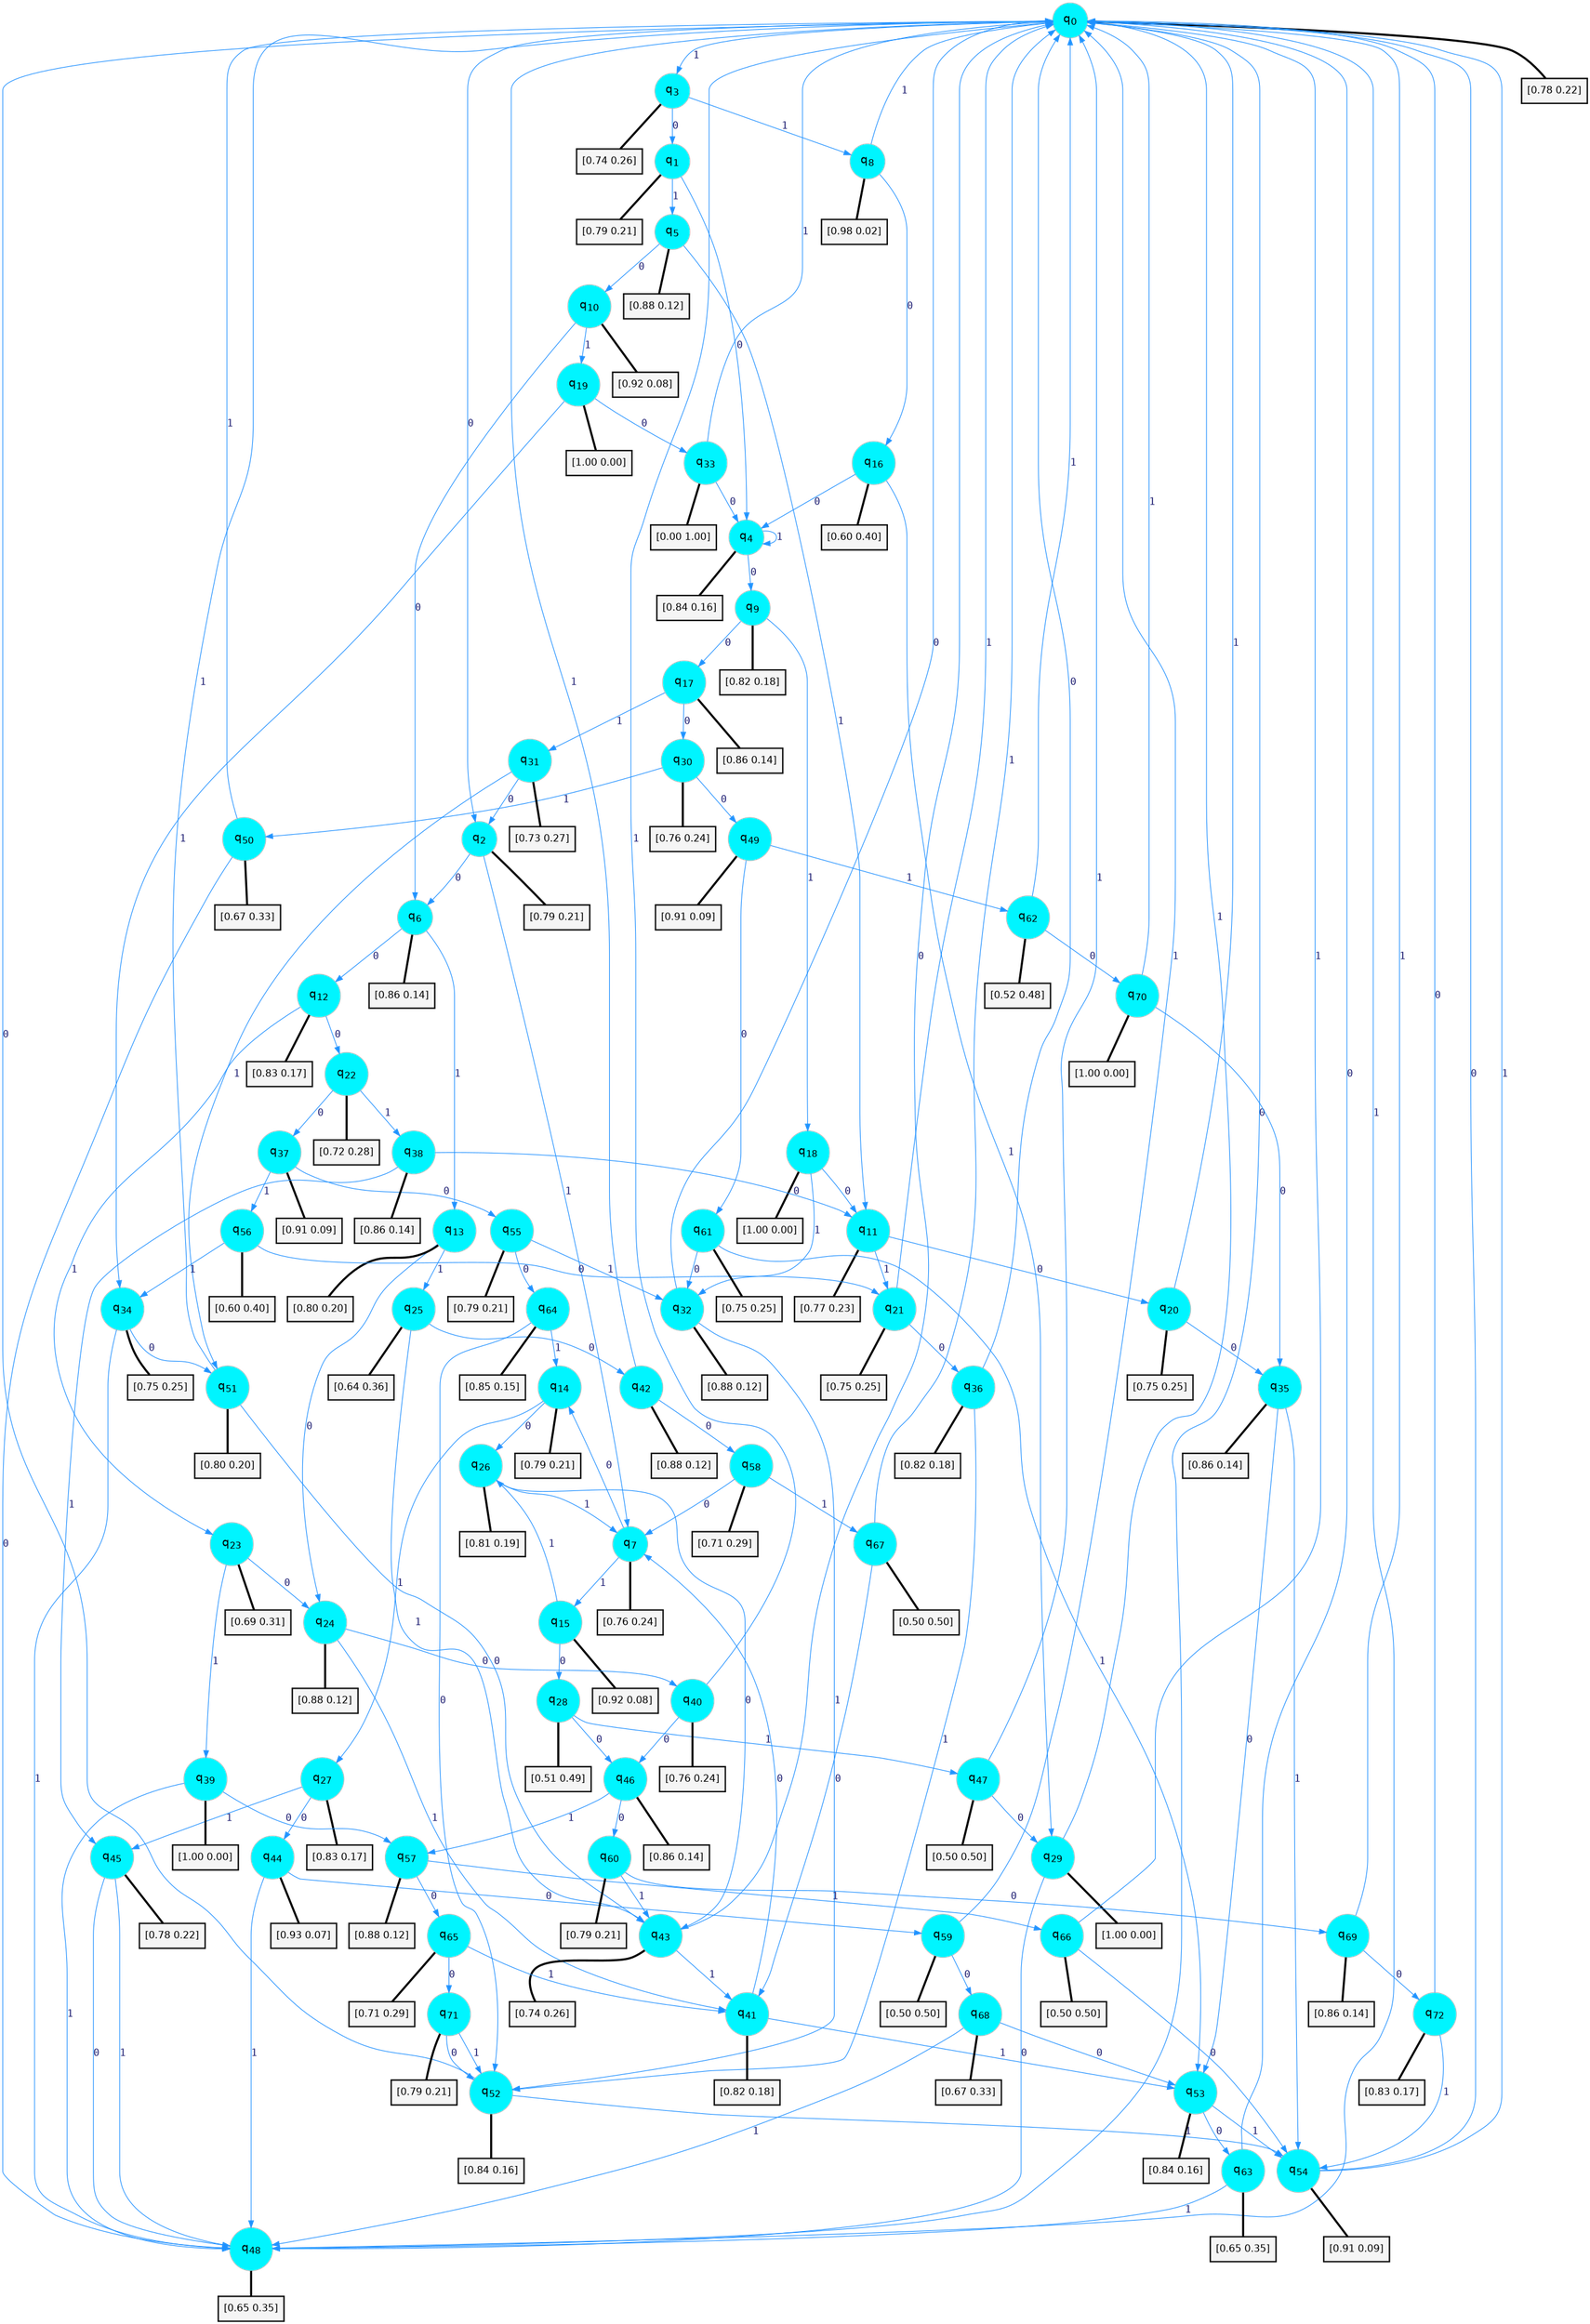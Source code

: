 digraph G {
graph [
bgcolor=transparent, dpi=300, rankdir=TD, size="40,25"];
node [
color=gray, fillcolor=turquoise1, fontcolor=black, fontname=Helvetica, fontsize=16, fontweight=bold, shape=circle, style=filled];
edge [
arrowsize=1, color=dodgerblue1, fontcolor=midnightblue, fontname=courier, fontweight=bold, penwidth=1, style=solid, weight=20];
0[label=<q<SUB>0</SUB>>];
1[label=<q<SUB>1</SUB>>];
2[label=<q<SUB>2</SUB>>];
3[label=<q<SUB>3</SUB>>];
4[label=<q<SUB>4</SUB>>];
5[label=<q<SUB>5</SUB>>];
6[label=<q<SUB>6</SUB>>];
7[label=<q<SUB>7</SUB>>];
8[label=<q<SUB>8</SUB>>];
9[label=<q<SUB>9</SUB>>];
10[label=<q<SUB>10</SUB>>];
11[label=<q<SUB>11</SUB>>];
12[label=<q<SUB>12</SUB>>];
13[label=<q<SUB>13</SUB>>];
14[label=<q<SUB>14</SUB>>];
15[label=<q<SUB>15</SUB>>];
16[label=<q<SUB>16</SUB>>];
17[label=<q<SUB>17</SUB>>];
18[label=<q<SUB>18</SUB>>];
19[label=<q<SUB>19</SUB>>];
20[label=<q<SUB>20</SUB>>];
21[label=<q<SUB>21</SUB>>];
22[label=<q<SUB>22</SUB>>];
23[label=<q<SUB>23</SUB>>];
24[label=<q<SUB>24</SUB>>];
25[label=<q<SUB>25</SUB>>];
26[label=<q<SUB>26</SUB>>];
27[label=<q<SUB>27</SUB>>];
28[label=<q<SUB>28</SUB>>];
29[label=<q<SUB>29</SUB>>];
30[label=<q<SUB>30</SUB>>];
31[label=<q<SUB>31</SUB>>];
32[label=<q<SUB>32</SUB>>];
33[label=<q<SUB>33</SUB>>];
34[label=<q<SUB>34</SUB>>];
35[label=<q<SUB>35</SUB>>];
36[label=<q<SUB>36</SUB>>];
37[label=<q<SUB>37</SUB>>];
38[label=<q<SUB>38</SUB>>];
39[label=<q<SUB>39</SUB>>];
40[label=<q<SUB>40</SUB>>];
41[label=<q<SUB>41</SUB>>];
42[label=<q<SUB>42</SUB>>];
43[label=<q<SUB>43</SUB>>];
44[label=<q<SUB>44</SUB>>];
45[label=<q<SUB>45</SUB>>];
46[label=<q<SUB>46</SUB>>];
47[label=<q<SUB>47</SUB>>];
48[label=<q<SUB>48</SUB>>];
49[label=<q<SUB>49</SUB>>];
50[label=<q<SUB>50</SUB>>];
51[label=<q<SUB>51</SUB>>];
52[label=<q<SUB>52</SUB>>];
53[label=<q<SUB>53</SUB>>];
54[label=<q<SUB>54</SUB>>];
55[label=<q<SUB>55</SUB>>];
56[label=<q<SUB>56</SUB>>];
57[label=<q<SUB>57</SUB>>];
58[label=<q<SUB>58</SUB>>];
59[label=<q<SUB>59</SUB>>];
60[label=<q<SUB>60</SUB>>];
61[label=<q<SUB>61</SUB>>];
62[label=<q<SUB>62</SUB>>];
63[label=<q<SUB>63</SUB>>];
64[label=<q<SUB>64</SUB>>];
65[label=<q<SUB>65</SUB>>];
66[label=<q<SUB>66</SUB>>];
67[label=<q<SUB>67</SUB>>];
68[label=<q<SUB>68</SUB>>];
69[label=<q<SUB>69</SUB>>];
70[label=<q<SUB>70</SUB>>];
71[label=<q<SUB>71</SUB>>];
72[label=<q<SUB>72</SUB>>];
73[label="[0.78 0.22]", shape=box,fontcolor=black, fontname=Helvetica, fontsize=14, penwidth=2, fillcolor=whitesmoke,color=black];
74[label="[0.79 0.21]", shape=box,fontcolor=black, fontname=Helvetica, fontsize=14, penwidth=2, fillcolor=whitesmoke,color=black];
75[label="[0.79 0.21]", shape=box,fontcolor=black, fontname=Helvetica, fontsize=14, penwidth=2, fillcolor=whitesmoke,color=black];
76[label="[0.74 0.26]", shape=box,fontcolor=black, fontname=Helvetica, fontsize=14, penwidth=2, fillcolor=whitesmoke,color=black];
77[label="[0.84 0.16]", shape=box,fontcolor=black, fontname=Helvetica, fontsize=14, penwidth=2, fillcolor=whitesmoke,color=black];
78[label="[0.88 0.12]", shape=box,fontcolor=black, fontname=Helvetica, fontsize=14, penwidth=2, fillcolor=whitesmoke,color=black];
79[label="[0.86 0.14]", shape=box,fontcolor=black, fontname=Helvetica, fontsize=14, penwidth=2, fillcolor=whitesmoke,color=black];
80[label="[0.76 0.24]", shape=box,fontcolor=black, fontname=Helvetica, fontsize=14, penwidth=2, fillcolor=whitesmoke,color=black];
81[label="[0.98 0.02]", shape=box,fontcolor=black, fontname=Helvetica, fontsize=14, penwidth=2, fillcolor=whitesmoke,color=black];
82[label="[0.82 0.18]", shape=box,fontcolor=black, fontname=Helvetica, fontsize=14, penwidth=2, fillcolor=whitesmoke,color=black];
83[label="[0.92 0.08]", shape=box,fontcolor=black, fontname=Helvetica, fontsize=14, penwidth=2, fillcolor=whitesmoke,color=black];
84[label="[0.77 0.23]", shape=box,fontcolor=black, fontname=Helvetica, fontsize=14, penwidth=2, fillcolor=whitesmoke,color=black];
85[label="[0.83 0.17]", shape=box,fontcolor=black, fontname=Helvetica, fontsize=14, penwidth=2, fillcolor=whitesmoke,color=black];
86[label="[0.80 0.20]", shape=box,fontcolor=black, fontname=Helvetica, fontsize=14, penwidth=2, fillcolor=whitesmoke,color=black];
87[label="[0.79 0.21]", shape=box,fontcolor=black, fontname=Helvetica, fontsize=14, penwidth=2, fillcolor=whitesmoke,color=black];
88[label="[0.92 0.08]", shape=box,fontcolor=black, fontname=Helvetica, fontsize=14, penwidth=2, fillcolor=whitesmoke,color=black];
89[label="[0.60 0.40]", shape=box,fontcolor=black, fontname=Helvetica, fontsize=14, penwidth=2, fillcolor=whitesmoke,color=black];
90[label="[0.86 0.14]", shape=box,fontcolor=black, fontname=Helvetica, fontsize=14, penwidth=2, fillcolor=whitesmoke,color=black];
91[label="[1.00 0.00]", shape=box,fontcolor=black, fontname=Helvetica, fontsize=14, penwidth=2, fillcolor=whitesmoke,color=black];
92[label="[1.00 0.00]", shape=box,fontcolor=black, fontname=Helvetica, fontsize=14, penwidth=2, fillcolor=whitesmoke,color=black];
93[label="[0.75 0.25]", shape=box,fontcolor=black, fontname=Helvetica, fontsize=14, penwidth=2, fillcolor=whitesmoke,color=black];
94[label="[0.75 0.25]", shape=box,fontcolor=black, fontname=Helvetica, fontsize=14, penwidth=2, fillcolor=whitesmoke,color=black];
95[label="[0.72 0.28]", shape=box,fontcolor=black, fontname=Helvetica, fontsize=14, penwidth=2, fillcolor=whitesmoke,color=black];
96[label="[0.69 0.31]", shape=box,fontcolor=black, fontname=Helvetica, fontsize=14, penwidth=2, fillcolor=whitesmoke,color=black];
97[label="[0.88 0.12]", shape=box,fontcolor=black, fontname=Helvetica, fontsize=14, penwidth=2, fillcolor=whitesmoke,color=black];
98[label="[0.64 0.36]", shape=box,fontcolor=black, fontname=Helvetica, fontsize=14, penwidth=2, fillcolor=whitesmoke,color=black];
99[label="[0.81 0.19]", shape=box,fontcolor=black, fontname=Helvetica, fontsize=14, penwidth=2, fillcolor=whitesmoke,color=black];
100[label="[0.83 0.17]", shape=box,fontcolor=black, fontname=Helvetica, fontsize=14, penwidth=2, fillcolor=whitesmoke,color=black];
101[label="[0.51 0.49]", shape=box,fontcolor=black, fontname=Helvetica, fontsize=14, penwidth=2, fillcolor=whitesmoke,color=black];
102[label="[1.00 0.00]", shape=box,fontcolor=black, fontname=Helvetica, fontsize=14, penwidth=2, fillcolor=whitesmoke,color=black];
103[label="[0.76 0.24]", shape=box,fontcolor=black, fontname=Helvetica, fontsize=14, penwidth=2, fillcolor=whitesmoke,color=black];
104[label="[0.73 0.27]", shape=box,fontcolor=black, fontname=Helvetica, fontsize=14, penwidth=2, fillcolor=whitesmoke,color=black];
105[label="[0.88 0.12]", shape=box,fontcolor=black, fontname=Helvetica, fontsize=14, penwidth=2, fillcolor=whitesmoke,color=black];
106[label="[0.00 1.00]", shape=box,fontcolor=black, fontname=Helvetica, fontsize=14, penwidth=2, fillcolor=whitesmoke,color=black];
107[label="[0.75 0.25]", shape=box,fontcolor=black, fontname=Helvetica, fontsize=14, penwidth=2, fillcolor=whitesmoke,color=black];
108[label="[0.86 0.14]", shape=box,fontcolor=black, fontname=Helvetica, fontsize=14, penwidth=2, fillcolor=whitesmoke,color=black];
109[label="[0.82 0.18]", shape=box,fontcolor=black, fontname=Helvetica, fontsize=14, penwidth=2, fillcolor=whitesmoke,color=black];
110[label="[0.91 0.09]", shape=box,fontcolor=black, fontname=Helvetica, fontsize=14, penwidth=2, fillcolor=whitesmoke,color=black];
111[label="[0.86 0.14]", shape=box,fontcolor=black, fontname=Helvetica, fontsize=14, penwidth=2, fillcolor=whitesmoke,color=black];
112[label="[1.00 0.00]", shape=box,fontcolor=black, fontname=Helvetica, fontsize=14, penwidth=2, fillcolor=whitesmoke,color=black];
113[label="[0.76 0.24]", shape=box,fontcolor=black, fontname=Helvetica, fontsize=14, penwidth=2, fillcolor=whitesmoke,color=black];
114[label="[0.82 0.18]", shape=box,fontcolor=black, fontname=Helvetica, fontsize=14, penwidth=2, fillcolor=whitesmoke,color=black];
115[label="[0.88 0.12]", shape=box,fontcolor=black, fontname=Helvetica, fontsize=14, penwidth=2, fillcolor=whitesmoke,color=black];
116[label="[0.74 0.26]", shape=box,fontcolor=black, fontname=Helvetica, fontsize=14, penwidth=2, fillcolor=whitesmoke,color=black];
117[label="[0.93 0.07]", shape=box,fontcolor=black, fontname=Helvetica, fontsize=14, penwidth=2, fillcolor=whitesmoke,color=black];
118[label="[0.78 0.22]", shape=box,fontcolor=black, fontname=Helvetica, fontsize=14, penwidth=2, fillcolor=whitesmoke,color=black];
119[label="[0.86 0.14]", shape=box,fontcolor=black, fontname=Helvetica, fontsize=14, penwidth=2, fillcolor=whitesmoke,color=black];
120[label="[0.50 0.50]", shape=box,fontcolor=black, fontname=Helvetica, fontsize=14, penwidth=2, fillcolor=whitesmoke,color=black];
121[label="[0.65 0.35]", shape=box,fontcolor=black, fontname=Helvetica, fontsize=14, penwidth=2, fillcolor=whitesmoke,color=black];
122[label="[0.91 0.09]", shape=box,fontcolor=black, fontname=Helvetica, fontsize=14, penwidth=2, fillcolor=whitesmoke,color=black];
123[label="[0.67 0.33]", shape=box,fontcolor=black, fontname=Helvetica, fontsize=14, penwidth=2, fillcolor=whitesmoke,color=black];
124[label="[0.80 0.20]", shape=box,fontcolor=black, fontname=Helvetica, fontsize=14, penwidth=2, fillcolor=whitesmoke,color=black];
125[label="[0.84 0.16]", shape=box,fontcolor=black, fontname=Helvetica, fontsize=14, penwidth=2, fillcolor=whitesmoke,color=black];
126[label="[0.84 0.16]", shape=box,fontcolor=black, fontname=Helvetica, fontsize=14, penwidth=2, fillcolor=whitesmoke,color=black];
127[label="[0.91 0.09]", shape=box,fontcolor=black, fontname=Helvetica, fontsize=14, penwidth=2, fillcolor=whitesmoke,color=black];
128[label="[0.79 0.21]", shape=box,fontcolor=black, fontname=Helvetica, fontsize=14, penwidth=2, fillcolor=whitesmoke,color=black];
129[label="[0.60 0.40]", shape=box,fontcolor=black, fontname=Helvetica, fontsize=14, penwidth=2, fillcolor=whitesmoke,color=black];
130[label="[0.88 0.12]", shape=box,fontcolor=black, fontname=Helvetica, fontsize=14, penwidth=2, fillcolor=whitesmoke,color=black];
131[label="[0.71 0.29]", shape=box,fontcolor=black, fontname=Helvetica, fontsize=14, penwidth=2, fillcolor=whitesmoke,color=black];
132[label="[0.50 0.50]", shape=box,fontcolor=black, fontname=Helvetica, fontsize=14, penwidth=2, fillcolor=whitesmoke,color=black];
133[label="[0.79 0.21]", shape=box,fontcolor=black, fontname=Helvetica, fontsize=14, penwidth=2, fillcolor=whitesmoke,color=black];
134[label="[0.75 0.25]", shape=box,fontcolor=black, fontname=Helvetica, fontsize=14, penwidth=2, fillcolor=whitesmoke,color=black];
135[label="[0.52 0.48]", shape=box,fontcolor=black, fontname=Helvetica, fontsize=14, penwidth=2, fillcolor=whitesmoke,color=black];
136[label="[0.65 0.35]", shape=box,fontcolor=black, fontname=Helvetica, fontsize=14, penwidth=2, fillcolor=whitesmoke,color=black];
137[label="[0.85 0.15]", shape=box,fontcolor=black, fontname=Helvetica, fontsize=14, penwidth=2, fillcolor=whitesmoke,color=black];
138[label="[0.71 0.29]", shape=box,fontcolor=black, fontname=Helvetica, fontsize=14, penwidth=2, fillcolor=whitesmoke,color=black];
139[label="[0.50 0.50]", shape=box,fontcolor=black, fontname=Helvetica, fontsize=14, penwidth=2, fillcolor=whitesmoke,color=black];
140[label="[0.50 0.50]", shape=box,fontcolor=black, fontname=Helvetica, fontsize=14, penwidth=2, fillcolor=whitesmoke,color=black];
141[label="[0.67 0.33]", shape=box,fontcolor=black, fontname=Helvetica, fontsize=14, penwidth=2, fillcolor=whitesmoke,color=black];
142[label="[0.86 0.14]", shape=box,fontcolor=black, fontname=Helvetica, fontsize=14, penwidth=2, fillcolor=whitesmoke,color=black];
143[label="[1.00 0.00]", shape=box,fontcolor=black, fontname=Helvetica, fontsize=14, penwidth=2, fillcolor=whitesmoke,color=black];
144[label="[0.79 0.21]", shape=box,fontcolor=black, fontname=Helvetica, fontsize=14, penwidth=2, fillcolor=whitesmoke,color=black];
145[label="[0.83 0.17]", shape=box,fontcolor=black, fontname=Helvetica, fontsize=14, penwidth=2, fillcolor=whitesmoke,color=black];
0->2 [label=0];
0->3 [label=1];
0->73 [arrowhead=none, penwidth=3,color=black];
1->4 [label=0];
1->5 [label=1];
1->74 [arrowhead=none, penwidth=3,color=black];
2->6 [label=0];
2->7 [label=1];
2->75 [arrowhead=none, penwidth=3,color=black];
3->1 [label=0];
3->8 [label=1];
3->76 [arrowhead=none, penwidth=3,color=black];
4->9 [label=0];
4->4 [label=1];
4->77 [arrowhead=none, penwidth=3,color=black];
5->10 [label=0];
5->11 [label=1];
5->78 [arrowhead=none, penwidth=3,color=black];
6->12 [label=0];
6->13 [label=1];
6->79 [arrowhead=none, penwidth=3,color=black];
7->14 [label=0];
7->15 [label=1];
7->80 [arrowhead=none, penwidth=3,color=black];
8->16 [label=0];
8->0 [label=1];
8->81 [arrowhead=none, penwidth=3,color=black];
9->17 [label=0];
9->18 [label=1];
9->82 [arrowhead=none, penwidth=3,color=black];
10->6 [label=0];
10->19 [label=1];
10->83 [arrowhead=none, penwidth=3,color=black];
11->20 [label=0];
11->21 [label=1];
11->84 [arrowhead=none, penwidth=3,color=black];
12->22 [label=0];
12->23 [label=1];
12->85 [arrowhead=none, penwidth=3,color=black];
13->24 [label=0];
13->25 [label=1];
13->86 [arrowhead=none, penwidth=3,color=black];
14->26 [label=0];
14->27 [label=1];
14->87 [arrowhead=none, penwidth=3,color=black];
15->28 [label=0];
15->26 [label=1];
15->88 [arrowhead=none, penwidth=3,color=black];
16->4 [label=0];
16->29 [label=1];
16->89 [arrowhead=none, penwidth=3,color=black];
17->30 [label=0];
17->31 [label=1];
17->90 [arrowhead=none, penwidth=3,color=black];
18->11 [label=0];
18->32 [label=1];
18->91 [arrowhead=none, penwidth=3,color=black];
19->33 [label=0];
19->34 [label=1];
19->92 [arrowhead=none, penwidth=3,color=black];
20->35 [label=0];
20->0 [label=1];
20->93 [arrowhead=none, penwidth=3,color=black];
21->36 [label=0];
21->0 [label=1];
21->94 [arrowhead=none, penwidth=3,color=black];
22->37 [label=0];
22->38 [label=1];
22->95 [arrowhead=none, penwidth=3,color=black];
23->24 [label=0];
23->39 [label=1];
23->96 [arrowhead=none, penwidth=3,color=black];
24->40 [label=0];
24->41 [label=1];
24->97 [arrowhead=none, penwidth=3,color=black];
25->42 [label=0];
25->43 [label=1];
25->98 [arrowhead=none, penwidth=3,color=black];
26->43 [label=0];
26->7 [label=1];
26->99 [arrowhead=none, penwidth=3,color=black];
27->44 [label=0];
27->45 [label=1];
27->100 [arrowhead=none, penwidth=3,color=black];
28->46 [label=0];
28->47 [label=1];
28->101 [arrowhead=none, penwidth=3,color=black];
29->48 [label=0];
29->0 [label=1];
29->102 [arrowhead=none, penwidth=3,color=black];
30->49 [label=0];
30->50 [label=1];
30->103 [arrowhead=none, penwidth=3,color=black];
31->2 [label=0];
31->51 [label=1];
31->104 [arrowhead=none, penwidth=3,color=black];
32->0 [label=0];
32->52 [label=1];
32->105 [arrowhead=none, penwidth=3,color=black];
33->4 [label=0];
33->0 [label=1];
33->106 [arrowhead=none, penwidth=3,color=black];
34->51 [label=0];
34->48 [label=1];
34->107 [arrowhead=none, penwidth=3,color=black];
35->53 [label=0];
35->54 [label=1];
35->108 [arrowhead=none, penwidth=3,color=black];
36->0 [label=0];
36->52 [label=1];
36->109 [arrowhead=none, penwidth=3,color=black];
37->55 [label=0];
37->56 [label=1];
37->110 [arrowhead=none, penwidth=3,color=black];
38->11 [label=0];
38->45 [label=1];
38->111 [arrowhead=none, penwidth=3,color=black];
39->57 [label=0];
39->48 [label=1];
39->112 [arrowhead=none, penwidth=3,color=black];
40->46 [label=0];
40->0 [label=1];
40->113 [arrowhead=none, penwidth=3,color=black];
41->7 [label=0];
41->53 [label=1];
41->114 [arrowhead=none, penwidth=3,color=black];
42->58 [label=0];
42->0 [label=1];
42->115 [arrowhead=none, penwidth=3,color=black];
43->0 [label=0];
43->41 [label=1];
43->116 [arrowhead=none, penwidth=3,color=black];
44->59 [label=0];
44->48 [label=1];
44->117 [arrowhead=none, penwidth=3,color=black];
45->48 [label=0];
45->48 [label=1];
45->118 [arrowhead=none, penwidth=3,color=black];
46->60 [label=0];
46->57 [label=1];
46->119 [arrowhead=none, penwidth=3,color=black];
47->29 [label=0];
47->0 [label=1];
47->120 [arrowhead=none, penwidth=3,color=black];
48->0 [label=0];
48->0 [label=1];
48->121 [arrowhead=none, penwidth=3,color=black];
49->61 [label=0];
49->62 [label=1];
49->122 [arrowhead=none, penwidth=3,color=black];
50->48 [label=0];
50->0 [label=1];
50->123 [arrowhead=none, penwidth=3,color=black];
51->43 [label=0];
51->0 [label=1];
51->124 [arrowhead=none, penwidth=3,color=black];
52->0 [label=0];
52->54 [label=1];
52->125 [arrowhead=none, penwidth=3,color=black];
53->63 [label=0];
53->54 [label=1];
53->126 [arrowhead=none, penwidth=3,color=black];
54->0 [label=0];
54->0 [label=1];
54->127 [arrowhead=none, penwidth=3,color=black];
55->64 [label=0];
55->32 [label=1];
55->128 [arrowhead=none, penwidth=3,color=black];
56->21 [label=0];
56->34 [label=1];
56->129 [arrowhead=none, penwidth=3,color=black];
57->65 [label=0];
57->66 [label=1];
57->130 [arrowhead=none, penwidth=3,color=black];
58->7 [label=0];
58->67 [label=1];
58->131 [arrowhead=none, penwidth=3,color=black];
59->68 [label=0];
59->0 [label=1];
59->132 [arrowhead=none, penwidth=3,color=black];
60->69 [label=0];
60->43 [label=1];
60->133 [arrowhead=none, penwidth=3,color=black];
61->32 [label=0];
61->53 [label=1];
61->134 [arrowhead=none, penwidth=3,color=black];
62->70 [label=0];
62->0 [label=1];
62->135 [arrowhead=none, penwidth=3,color=black];
63->0 [label=0];
63->48 [label=1];
63->136 [arrowhead=none, penwidth=3,color=black];
64->52 [label=0];
64->14 [label=1];
64->137 [arrowhead=none, penwidth=3,color=black];
65->71 [label=0];
65->41 [label=1];
65->138 [arrowhead=none, penwidth=3,color=black];
66->54 [label=0];
66->0 [label=1];
66->139 [arrowhead=none, penwidth=3,color=black];
67->41 [label=0];
67->0 [label=1];
67->140 [arrowhead=none, penwidth=3,color=black];
68->53 [label=0];
68->48 [label=1];
68->141 [arrowhead=none, penwidth=3,color=black];
69->72 [label=0];
69->0 [label=1];
69->142 [arrowhead=none, penwidth=3,color=black];
70->35 [label=0];
70->0 [label=1];
70->143 [arrowhead=none, penwidth=3,color=black];
71->52 [label=0];
71->52 [label=1];
71->144 [arrowhead=none, penwidth=3,color=black];
72->0 [label=0];
72->54 [label=1];
72->145 [arrowhead=none, penwidth=3,color=black];
}
